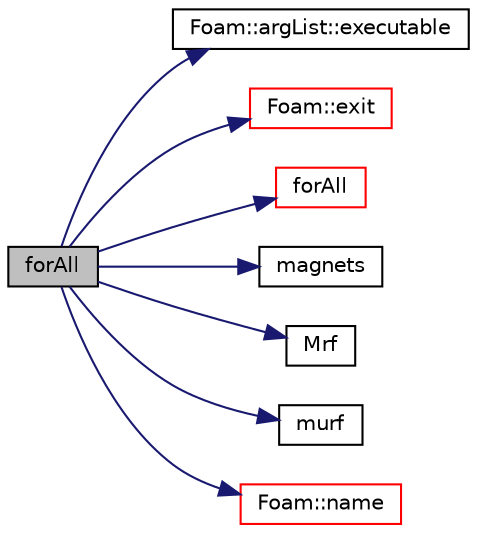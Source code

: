 digraph "forAll"
{
  bgcolor="transparent";
  edge [fontname="Helvetica",fontsize="10",labelfontname="Helvetica",labelfontsize="10"];
  node [fontname="Helvetica",fontsize="10",shape=record];
  rankdir="LR";
  Node1 [label="forAll",height=0.2,width=0.4,color="black", fillcolor="grey75", style="filled", fontcolor="black"];
  Node1 -> Node2 [color="midnightblue",fontsize="10",style="solid",fontname="Helvetica"];
  Node2 [label="Foam::argList::executable",height=0.2,width=0.4,color="black",URL="$a00066.html#a9309e42e0cec08c773ed35e24c85ba9c",tooltip="Name of executable without the path. "];
  Node1 -> Node3 [color="midnightblue",fontsize="10",style="solid",fontname="Helvetica"];
  Node3 [label="Foam::exit",height=0.2,width=0.4,color="red",URL="$a10909.html#a06ca7250d8e89caf05243ec094843642"];
  Node1 -> Node4 [color="midnightblue",fontsize="10",style="solid",fontname="Helvetica"];
  Node4 [label="forAll",height=0.2,width=0.4,color="red",URL="$a04583.html#a10c29c5a8ec21260e2867f83e0bbd2b6"];
  Node1 -> Node5 [color="midnightblue",fontsize="10",style="solid",fontname="Helvetica"];
  Node5 [label="magnets",height=0.2,width=0.4,color="black",URL="$a04599.html#ab662812b985907b4c663c9273f114b15"];
  Node1 -> Node6 [color="midnightblue",fontsize="10",style="solid",fontname="Helvetica"];
  Node6 [label="Mrf",height=0.2,width=0.4,color="black",URL="$a04599.html#a1a33ebe63720aa29c71c24661e56fd0d"];
  Node1 -> Node7 [color="midnightblue",fontsize="10",style="solid",fontname="Helvetica"];
  Node7 [label="murf",height=0.2,width=0.4,color="black",URL="$a04599.html#a5b423efcc79302bc57ce0516d13358bd"];
  Node1 -> Node8 [color="midnightblue",fontsize="10",style="solid",fontname="Helvetica"];
  Node8 [label="Foam::name",height=0.2,width=0.4,color="red",URL="$a10909.html#adcb0df2bd4953cb6bb390272d8263c3a",tooltip="Return a string representation of a complex. "];
}
